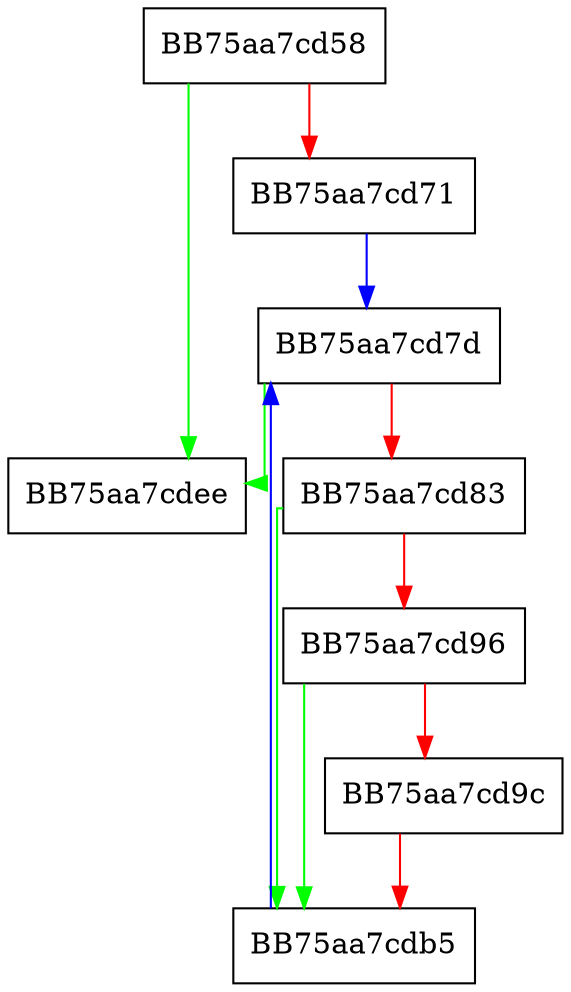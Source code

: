digraph MpSetDefaultAttributes {
  node [shape="box"];
  graph [splines=ortho];
  BB75aa7cd58 -> BB75aa7cdee [color="green"];
  BB75aa7cd58 -> BB75aa7cd71 [color="red"];
  BB75aa7cd71 -> BB75aa7cd7d [color="blue"];
  BB75aa7cd7d -> BB75aa7cdee [color="green"];
  BB75aa7cd7d -> BB75aa7cd83 [color="red"];
  BB75aa7cd83 -> BB75aa7cdb5 [color="green"];
  BB75aa7cd83 -> BB75aa7cd96 [color="red"];
  BB75aa7cd96 -> BB75aa7cdb5 [color="green"];
  BB75aa7cd96 -> BB75aa7cd9c [color="red"];
  BB75aa7cd9c -> BB75aa7cdb5 [color="red"];
  BB75aa7cdb5 -> BB75aa7cd7d [color="blue"];
}